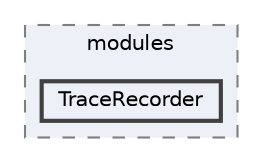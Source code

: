 digraph "build/modules/TraceRecorder"
{
 // LATEX_PDF_SIZE
  bgcolor="transparent";
  edge [fontname=Helvetica,fontsize=10,labelfontname=Helvetica,labelfontsize=10];
  node [fontname=Helvetica,fontsize=10,shape=box,height=0.2,width=0.4];
  compound=true
  subgraph clusterdir_587cd7e785de0867f5b3392122b4ea11 {
    graph [ bgcolor="#edf0f7", pencolor="grey50", label="modules", fontname=Helvetica,fontsize=10 style="filled,dashed", URL="dir_587cd7e785de0867f5b3392122b4ea11.html",tooltip=""]
  dir_fedca57ebd484ac4c73a227589c276b8 [label="TraceRecorder", fillcolor="#edf0f7", color="grey25", style="filled,bold", URL="dir_fedca57ebd484ac4c73a227589c276b8.html",tooltip=""];
  }
}
